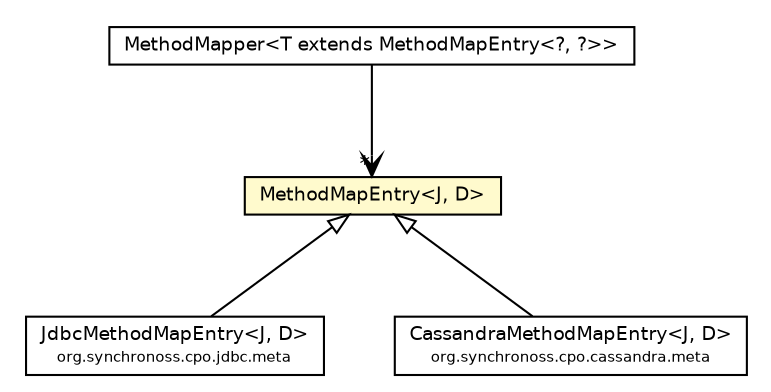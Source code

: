#!/usr/local/bin/dot
#
# Class diagram 
# Generated by UmlGraph version 4.6 (http://www.spinellis.gr/sw/umlgraph)
#

digraph G {
	edge [fontname="Helvetica",fontsize=10,labelfontname="Helvetica",labelfontsize=10];
	node [fontname="Helvetica",fontsize=10,shape=plaintext];
	// org.synchronoss.cpo.meta.MethodMapper<T extends org.synchronoss.cpo.meta.MethodMapEntry<?, ?>>
	c17440 [label=<<table border="0" cellborder="1" cellspacing="0" cellpadding="2" port="p" href="./MethodMapper.html">
		<tr><td><table border="0" cellspacing="0" cellpadding="1">
			<tr><td> MethodMapper&lt;T extends MethodMapEntry&lt;?, ?&gt;&gt; </td></tr>
		</table></td></tr>
		</table>>, fontname="Helvetica", fontcolor="black", fontsize=9.0];
	// org.synchronoss.cpo.meta.MethodMapEntry<J, D>
	c17441 [label=<<table border="0" cellborder="1" cellspacing="0" cellpadding="2" port="p" bgcolor="lemonChiffon" href="./MethodMapEntry.html">
		<tr><td><table border="0" cellspacing="0" cellpadding="1">
			<tr><td> MethodMapEntry&lt;J, D&gt; </td></tr>
		</table></td></tr>
		</table>>, fontname="Helvetica", fontcolor="black", fontsize=9.0];
	// org.synchronoss.cpo.jdbc.meta.JdbcMethodMapEntry<J, D>
	c17534 [label=<<table border="0" cellborder="1" cellspacing="0" cellpadding="2" port="p" href="../jdbc/meta/JdbcMethodMapEntry.html">
		<tr><td><table border="0" cellspacing="0" cellpadding="1">
			<tr><td> JdbcMethodMapEntry&lt;J, D&gt; </td></tr>
			<tr><td><font point-size="7.0"> org.synchronoss.cpo.jdbc.meta </font></td></tr>
		</table></td></tr>
		</table>>, fontname="Helvetica", fontcolor="black", fontsize=9.0];
	// org.synchronoss.cpo.cassandra.meta.CassandraMethodMapEntry<J, D>
	c17586 [label=<<table border="0" cellborder="1" cellspacing="0" cellpadding="2" port="p" href="../cassandra/meta/CassandraMethodMapEntry.html">
		<tr><td><table border="0" cellspacing="0" cellpadding="1">
			<tr><td> CassandraMethodMapEntry&lt;J, D&gt; </td></tr>
			<tr><td><font point-size="7.0"> org.synchronoss.cpo.cassandra.meta </font></td></tr>
		</table></td></tr>
		</table>>, fontname="Helvetica", fontcolor="black", fontsize=9.0];
	//org.synchronoss.cpo.jdbc.meta.JdbcMethodMapEntry<J, D> extends org.synchronoss.cpo.meta.MethodMapEntry<J, D>
	c17441:p -> c17534:p [dir=back,arrowtail=empty];
	//org.synchronoss.cpo.cassandra.meta.CassandraMethodMapEntry<J, D> extends org.synchronoss.cpo.meta.MethodMapEntry<J, D>
	c17441:p -> c17586:p [dir=back,arrowtail=empty];
	// org.synchronoss.cpo.meta.MethodMapper<T extends org.synchronoss.cpo.meta.MethodMapEntry<?, ?>> NAVASSOC org.synchronoss.cpo.meta.MethodMapEntry<J, D>
	c17440:p -> c17441:p [taillabel="", label="", headlabel="*", fontname="Helvetica", fontcolor="black", fontsize=10.0, color="black", arrowhead=open];
}

